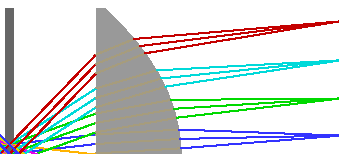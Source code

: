% simplelens.mp
% L. Nobre G.
% 2013

prologues := 1;

numeric specialdist, otherdist;
specialdist = 2.5cm;
color TableC[];
TableC0 := (0.65,0.61,0.49);    % grey        %% G N U P L O T
TableC1 := 0.77red;             % red         %% 
TableC2 := ( 0.2, 0.2, 1.0 );   % blue        %%    colors 
TableC3 := ( 1.0, 0.7, 0.0 );   % orange      %%
TableC4 := 0.85green;           % pale green  %%
TableC5 := 0.90*(red+blue);     % magenta     %%
TableC6 := 0.85*(green+blue);   % cyan        %%
TableC7 := 0.85*(red+green);    % yellow      %%

vardef lensrefractray(expr s,a,p,q,rir,c)=
  save tI,tn,ia,ib,I,J,K,sib;
  pair I,J,K;
  draw s--(s-2cm*dir(a)) withcolor TableC[c];
  tI = xpart(p intersectiontimes (s--(s+15cm*dir(a))));
  if tI>=0:
    I=point tI of p;
    draw s--I withcolor TableC[c];
    tn=angle(direction tI of p)+90;
    ia=tn-angle(s-I);
    sib=sind(ia)/rir;
    ib=-angle(1+-+sib,sib);    
    J=I+dir(tn+180+ib)*2cm;
    tI := xpart(q intersectiontimes (I--J));
    if tI>=0:
      K:=point tI of q;
      draw I--K withcolor TableC0;
      tn:=angle(direction tI of q)+90;
      ia:=tn-angle(I-K);
      if sind(ia)<1/rir:
	sib:=rir*sind(ia);
	ib:=angle(1+-+sib,sib);    
	J:=K-dir(tn-ib)*specialdist;
	draw K--J withcolor TableC[c];
      fi;
    fi;
  fi;
enddef;

beginfig(1);
  numeric rir, ray, wid, dist, ha, dx, dy, bord, cx, cy, cent, a, sa, nr, m;
  numeric refang, colorcounter;
  path vseg, cseg, lens, cell;
  pen fordot;
  color lenscolor, cellcolor;
  refang = 41;
  m = 1.2mm;
  nr = 9;
  rir = 1.2;
  ray = 2.3cm;
  wid = 3.9cm;
  dist = 1.1cm;
  bord = 1mm;
  fordot = pencircle scaled 1mm;
  lenscolor = 0.6white;
  cellcolor = 0.4white;
  dy = 0.5*wid;
  dx = ray+-+dy;
  cx = 0.5*bord;
  cy = dy-bord;
  cent = dx-dist;
  ha = angle(dist,cy);
  sa = 2ha/nr;
  z1 = (dx,ray);
  z2 = (dx,-ray);
  z3 = (cent,0);
  z4 = (dx,cy);
  z5 = (dx,-cy);
  z6 = (0,cy);
  z7 = (0,-cy);
  z8 = (ray,cy);
  z9 = (ray,-cy);
  vseg = z2--z1;
  %cseg = halfcircle rotated -90 scaled 2ray;
  cseg = (dx,-dy){dir(refang)}..(ray,0)..{dir(180-refang)}(dx,dy);
  lens = buildcycle(reverse vseg,z7--z9,cseg,z8--z6);
  fill lens withcolor lenscolor;
  cell = ((cx,cy)--(-cx,cy)--(-cx,-cy)--(cx,-cy)--cycle) shifted z3;
  fill cell withcolor cellcolor;
  %draw z3 withpen fordot;
  colorcounter = 1;
  for a=0.5*sa step sa until ha-sa:
    if not (colorcounter<>7):
      colorcounter:= 1;
    else:
      colorcounter := incr(colorcounter);
    fi;
    lensrefractray(z3,a,vseg,cseg,1.9,colorcounter);
    lensrefractray(z3+up*m,a,vseg,cseg,1.9,colorcounter);
    lensrefractray(z3+down*m,a,vseg,cseg,1.9,colorcounter);
    if not (colorcounter<>7):
      colorcounter:= 0;
    else:
      colorcounter := incr(colorcounter);
    fi;
    lensrefractray(z3,-a,vseg,cseg,1.9,colorcounter);
    lensrefractray(z3+up*m,-a,vseg,cseg,1.9,colorcounter);
    lensrefractray(z3+down*m,-a,vseg,cseg,1.9,colorcounter);
  endfor;
  otherdist = ray+specialdist-0.5cm;
  clip currentpicture to (-otherdist,-cy)--(-otherdist,cy)--(otherdist,cy)--(otherdist,-cy)--cycle; 
endfig;

end.
  
  
